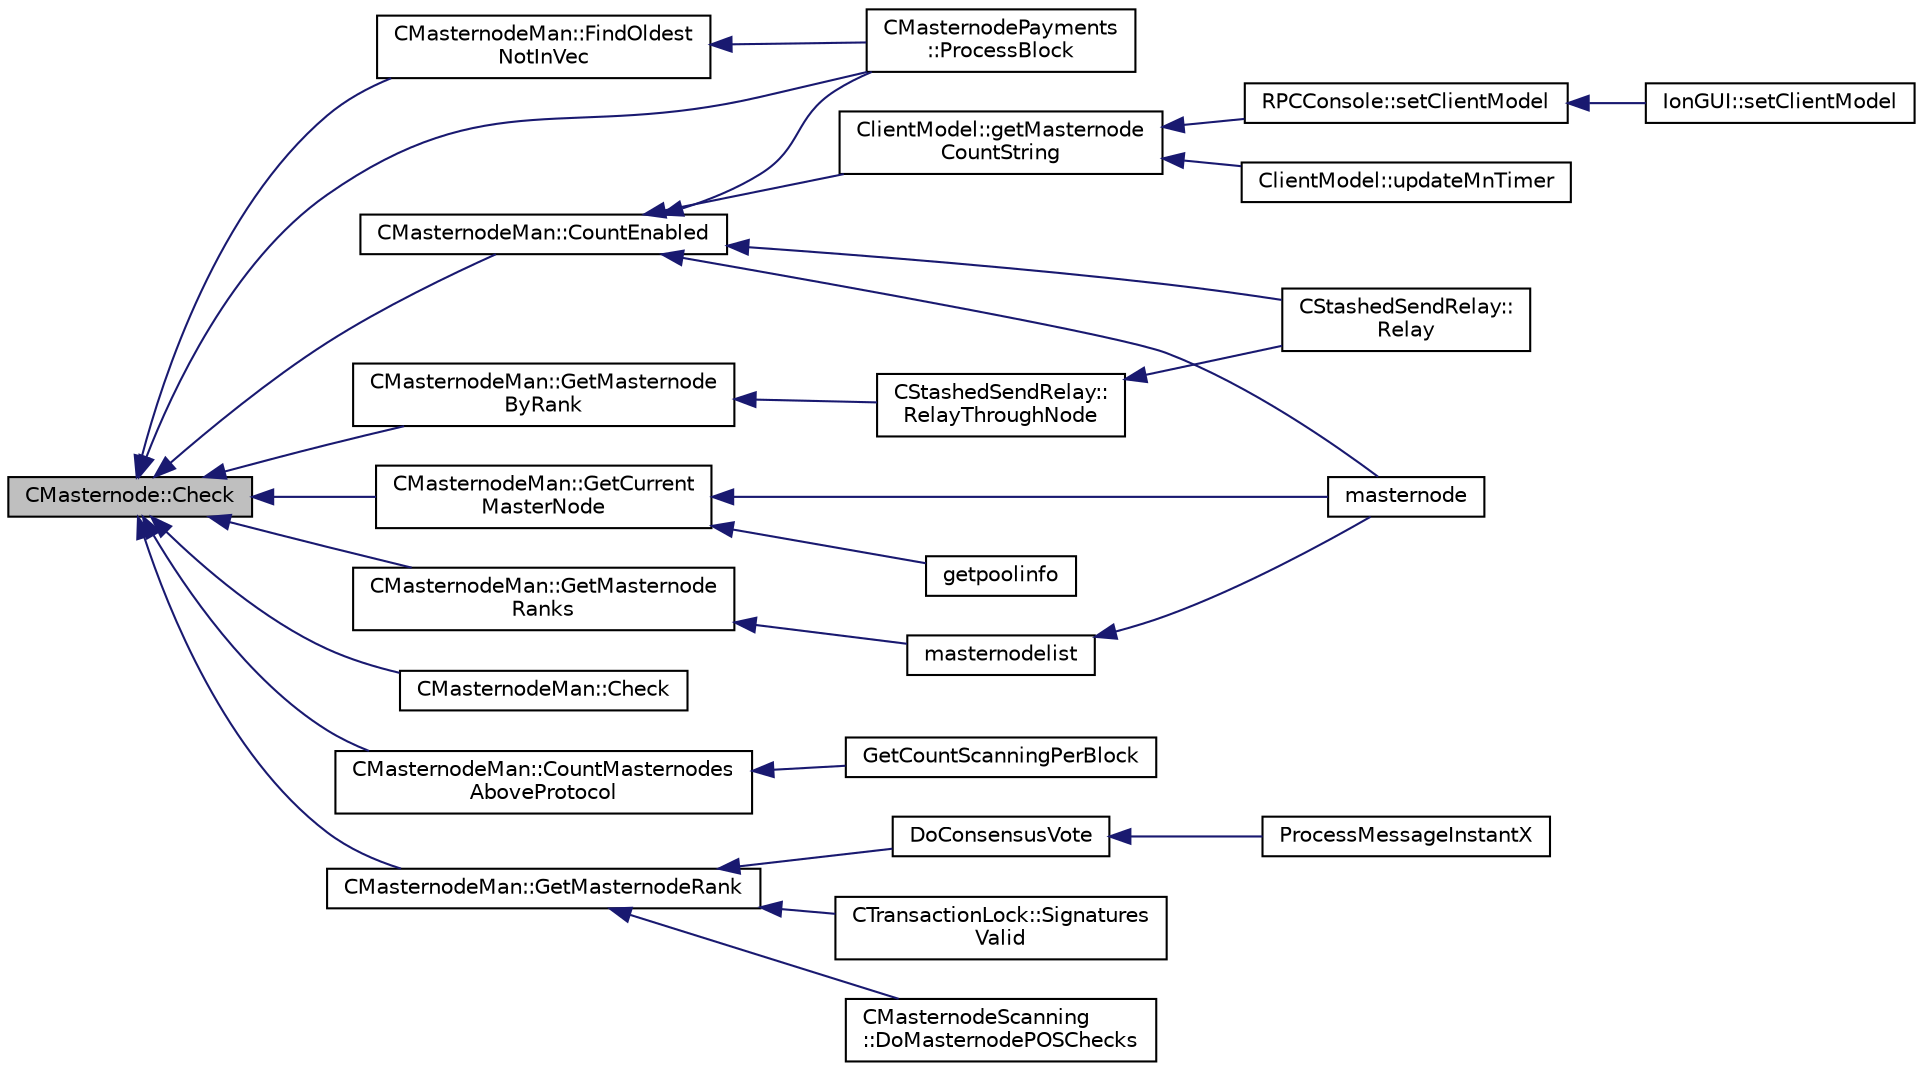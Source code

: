 digraph "CMasternode::Check"
{
  edge [fontname="Helvetica",fontsize="10",labelfontname="Helvetica",labelfontsize="10"];
  node [fontname="Helvetica",fontsize="10",shape=record];
  rankdir="LR";
  Node32 [label="CMasternode::Check",height=0.2,width=0.4,color="black", fillcolor="grey75", style="filled", fontcolor="black"];
  Node32 -> Node33 [dir="back",color="midnightblue",fontsize="10",style="solid",fontname="Helvetica"];
  Node33 [label="CMasternodePayments\l::ProcessBlock",height=0.2,width=0.4,color="black", fillcolor="white", style="filled",URL="$class_c_masternode_payments.html#aa23dfbc148f10f601e9771bfcffea441"];
  Node32 -> Node34 [dir="back",color="midnightblue",fontsize="10",style="solid",fontname="Helvetica"];
  Node34 [label="CMasternodeMan::Check",height=0.2,width=0.4,color="black", fillcolor="white", style="filled",URL="$class_c_masternode_man.html#a746a5bed8674a37f69f8987a2bd9bcd1"];
  Node32 -> Node35 [dir="back",color="midnightblue",fontsize="10",style="solid",fontname="Helvetica"];
  Node35 [label="CMasternodeMan::CountEnabled",height=0.2,width=0.4,color="black", fillcolor="white", style="filled",URL="$class_c_masternode_man.html#ae495279a035d7d259375ae95cbde28f4"];
  Node35 -> Node33 [dir="back",color="midnightblue",fontsize="10",style="solid",fontname="Helvetica"];
  Node35 -> Node36 [dir="back",color="midnightblue",fontsize="10",style="solid",fontname="Helvetica"];
  Node36 [label="ClientModel::getMasternode\lCountString",height=0.2,width=0.4,color="black", fillcolor="white", style="filled",URL="$class_client_model.html#ab8dae86e417c050723fee66420a333ed"];
  Node36 -> Node37 [dir="back",color="midnightblue",fontsize="10",style="solid",fontname="Helvetica"];
  Node37 [label="ClientModel::updateMnTimer",height=0.2,width=0.4,color="black", fillcolor="white", style="filled",URL="$class_client_model.html#a2c343f22834086eb6e6172dbcaf6426c"];
  Node36 -> Node38 [dir="back",color="midnightblue",fontsize="10",style="solid",fontname="Helvetica"];
  Node38 [label="RPCConsole::setClientModel",height=0.2,width=0.4,color="black", fillcolor="white", style="filled",URL="$class_r_p_c_console.html#a355349a33664a07628e9ca22a60f5fa7"];
  Node38 -> Node39 [dir="back",color="midnightblue",fontsize="10",style="solid",fontname="Helvetica"];
  Node39 [label="IonGUI::setClientModel",height=0.2,width=0.4,color="black", fillcolor="white", style="filled",URL="$class_ion_g_u_i.html#aee0c583c834ce4f4c598c29db83b0680",tooltip="Set the client model. "];
  Node35 -> Node40 [dir="back",color="midnightblue",fontsize="10",style="solid",fontname="Helvetica"];
  Node40 [label="masternode",height=0.2,width=0.4,color="black", fillcolor="white", style="filled",URL="$rpcstashedsend_8cpp.html#a30609e443aeb47c29ed0878d16b1b5e1"];
  Node35 -> Node41 [dir="back",color="midnightblue",fontsize="10",style="solid",fontname="Helvetica"];
  Node41 [label="CStashedSendRelay::\lRelay",height=0.2,width=0.4,color="black", fillcolor="white", style="filled",URL="$class_c_stashed_send_relay.html#a1466672b4c8f26d5cef789ea42388718"];
  Node32 -> Node42 [dir="back",color="midnightblue",fontsize="10",style="solid",fontname="Helvetica"];
  Node42 [label="CMasternodeMan::CountMasternodes\lAboveProtocol",height=0.2,width=0.4,color="black", fillcolor="white", style="filled",URL="$class_c_masternode_man.html#a26f97dd108171cfaf20951a5d133c156"];
  Node42 -> Node43 [dir="back",color="midnightblue",fontsize="10",style="solid",fontname="Helvetica"];
  Node43 [label="GetCountScanningPerBlock",height=0.2,width=0.4,color="black", fillcolor="white", style="filled",URL="$masternode-pos_8h.html#a1304125d9df138f06c9dd739b7da9569"];
  Node32 -> Node44 [dir="back",color="midnightblue",fontsize="10",style="solid",fontname="Helvetica"];
  Node44 [label="CMasternodeMan::FindOldest\lNotInVec",height=0.2,width=0.4,color="black", fillcolor="white", style="filled",URL="$class_c_masternode_man.html#a573f7201b1bc84d277d17c4e165f8842"];
  Node44 -> Node33 [dir="back",color="midnightblue",fontsize="10",style="solid",fontname="Helvetica"];
  Node32 -> Node45 [dir="back",color="midnightblue",fontsize="10",style="solid",fontname="Helvetica"];
  Node45 [label="CMasternodeMan::GetCurrent\lMasterNode",height=0.2,width=0.4,color="black", fillcolor="white", style="filled",URL="$class_c_masternode_man.html#a2b3a91870855e8fcb9b2b6e00c35197f"];
  Node45 -> Node46 [dir="back",color="midnightblue",fontsize="10",style="solid",fontname="Helvetica"];
  Node46 [label="getpoolinfo",height=0.2,width=0.4,color="black", fillcolor="white", style="filled",URL="$rpcstashedsend_8cpp.html#aea4471c128eb07bb1b70b4344ac38564"];
  Node45 -> Node40 [dir="back",color="midnightblue",fontsize="10",style="solid",fontname="Helvetica"];
  Node32 -> Node47 [dir="back",color="midnightblue",fontsize="10",style="solid",fontname="Helvetica"];
  Node47 [label="CMasternodeMan::GetMasternodeRank",height=0.2,width=0.4,color="black", fillcolor="white", style="filled",URL="$class_c_masternode_man.html#a41fd522da90284837d5dcb1e2d2e7d7c"];
  Node47 -> Node48 [dir="back",color="midnightblue",fontsize="10",style="solid",fontname="Helvetica"];
  Node48 [label="DoConsensusVote",height=0.2,width=0.4,color="black", fillcolor="white", style="filled",URL="$instantx_8h.html#a0753801d6e6eb2cb230a85a6ba6fd371"];
  Node48 -> Node49 [dir="back",color="midnightblue",fontsize="10",style="solid",fontname="Helvetica"];
  Node49 [label="ProcessMessageInstantX",height=0.2,width=0.4,color="black", fillcolor="white", style="filled",URL="$instantx_8h.html#aa516cb499ead2691d8ab216a499db5d0"];
  Node47 -> Node50 [dir="back",color="midnightblue",fontsize="10",style="solid",fontname="Helvetica"];
  Node50 [label="CTransactionLock::Signatures\lValid",height=0.2,width=0.4,color="black", fillcolor="white", style="filled",URL="$class_c_transaction_lock.html#a71cb6705a8f0bfb4a8453d3b284e3cf7"];
  Node47 -> Node51 [dir="back",color="midnightblue",fontsize="10",style="solid",fontname="Helvetica"];
  Node51 [label="CMasternodeScanning\l::DoMasternodePOSChecks",height=0.2,width=0.4,color="black", fillcolor="white", style="filled",URL="$class_c_masternode_scanning.html#a6bc18fb7508f702e2a2d1c3731342f8f"];
  Node32 -> Node52 [dir="back",color="midnightblue",fontsize="10",style="solid",fontname="Helvetica"];
  Node52 [label="CMasternodeMan::GetMasternode\lRanks",height=0.2,width=0.4,color="black", fillcolor="white", style="filled",URL="$class_c_masternode_man.html#ac06180b4570d5d1b098979c2f59a7a90"];
  Node52 -> Node53 [dir="back",color="midnightblue",fontsize="10",style="solid",fontname="Helvetica"];
  Node53 [label="masternodelist",height=0.2,width=0.4,color="black", fillcolor="white", style="filled",URL="$rpcstashedsend_8cpp.html#a3a7ed7e37f21eb2912afc6e776f7236c"];
  Node53 -> Node40 [dir="back",color="midnightblue",fontsize="10",style="solid",fontname="Helvetica"];
  Node32 -> Node54 [dir="back",color="midnightblue",fontsize="10",style="solid",fontname="Helvetica"];
  Node54 [label="CMasternodeMan::GetMasternode\lByRank",height=0.2,width=0.4,color="black", fillcolor="white", style="filled",URL="$class_c_masternode_man.html#ab32afaad2651c69d2f93c68aee466677"];
  Node54 -> Node55 [dir="back",color="midnightblue",fontsize="10",style="solid",fontname="Helvetica"];
  Node55 [label="CStashedSendRelay::\lRelayThroughNode",height=0.2,width=0.4,color="black", fillcolor="white", style="filled",URL="$class_c_stashed_send_relay.html#a3e759315bdccb63c1810582eeffa080e"];
  Node55 -> Node41 [dir="back",color="midnightblue",fontsize="10",style="solid",fontname="Helvetica"];
}

